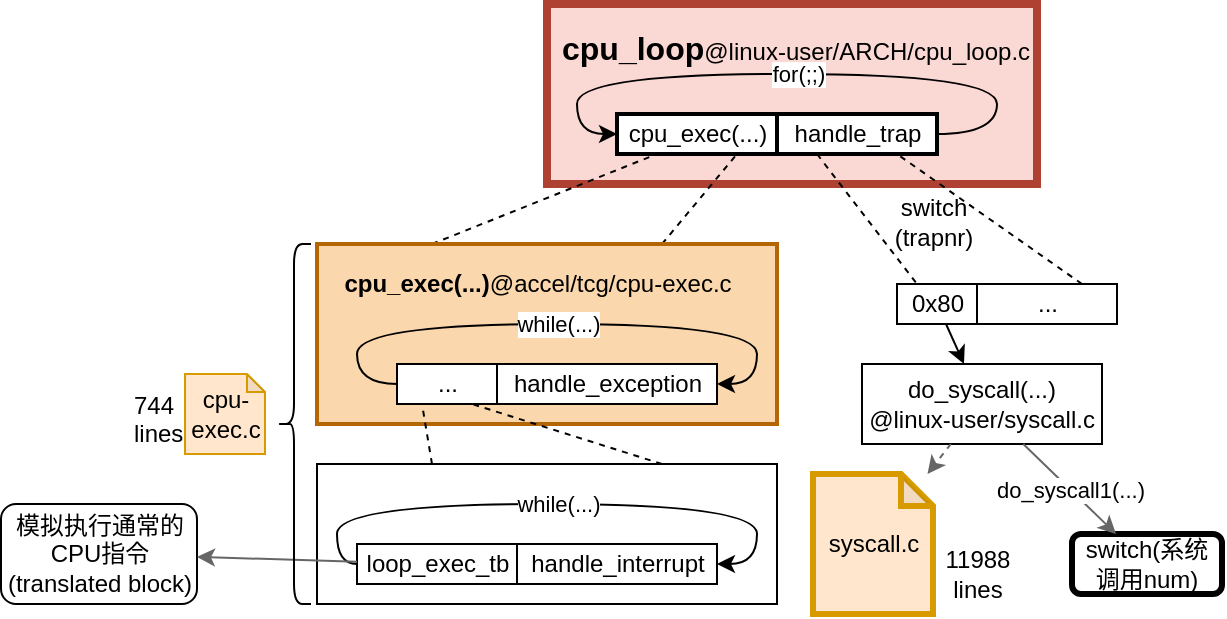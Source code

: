 <mxfile version="10.8.0" type="device"><diagram id="MJWq19byv-ACNB6K21Dl" name="Page-1"><mxGraphModel dx="951" dy="606" grid="1" gridSize="10" guides="1" tooltips="1" connect="1" arrows="1" fold="1" page="1" pageScale="1" pageWidth="850" pageHeight="1100" math="0" shadow="0"><root><mxCell id="0"/><mxCell id="1" parent="0"/><mxCell id="U6Hmm-R5rueDRUe2-xvF-19" value="" style="group" parent="1" vertex="1" connectable="0"><mxGeometry x="357.5" y="50" width="255" height="90" as="geometry"/></mxCell><mxCell id="U6Hmm-R5rueDRUe2-xvF-1" value="" style="rounded=0;whiteSpace=wrap;html=1;fillColor=#fad9d5;strokeColor=#ae4132;strokeWidth=4;" parent="U6Hmm-R5rueDRUe2-xvF-19" vertex="1"><mxGeometry width="245" height="90" as="geometry"/></mxCell><mxCell id="U6Hmm-R5rueDRUe2-xvF-6" value="cpu_exec(...)" style="rounded=0;whiteSpace=wrap;html=1;strokeWidth=2;" parent="U6Hmm-R5rueDRUe2-xvF-19" vertex="1"><mxGeometry x="35" y="55" width="80" height="20" as="geometry"/></mxCell><mxCell id="U6Hmm-R5rueDRUe2-xvF-8" value="&lt;font style=&quot;font-weight: bold ; font-size: 16px&quot;&gt;cpu_loop&lt;/font&gt;&lt;font style=&quot;font-size: 12px&quot;&gt;@linux-user/ARCH/cpu_loop.c&lt;/font&gt;" style="text;html=1;resizable=0;points=[];autosize=1;align=left;verticalAlign=top;spacingTop=-4;" parent="U6Hmm-R5rueDRUe2-xvF-19" vertex="1"><mxGeometry x="5" y="10" width="250" height="20" as="geometry"/></mxCell><mxCell id="U6Hmm-R5rueDRUe2-xvF-10" value="handle_trap" style="rounded=0;whiteSpace=wrap;html=1;strokeWidth=2;" parent="U6Hmm-R5rueDRUe2-xvF-19" vertex="1"><mxGeometry x="115" y="55" width="80" height="20" as="geometry"/></mxCell><mxCell id="U6Hmm-R5rueDRUe2-xvF-11" value="for(;;)" style="curved=1;endArrow=none;html=1;targetPerimeterSpacing=0;startArrow=classic;startFill=1;endFill=0;" parent="U6Hmm-R5rueDRUe2-xvF-19" source="U6Hmm-R5rueDRUe2-xvF-6" target="U6Hmm-R5rueDRUe2-xvF-10" edge="1"><mxGeometry width="50" height="50" relative="1" as="geometry"><mxPoint x="-75" y="75" as="sourcePoint"/><mxPoint x="-25" y="25" as="targetPoint"/><Array as="points"><mxPoint x="15" y="65"/><mxPoint x="15" y="35"/><mxPoint x="225" y="35"/><mxPoint x="225" y="65"/></Array></mxGeometry></mxCell><mxCell id="U6Hmm-R5rueDRUe2-xvF-7" value="模拟执行通常的CPU指令&lt;br&gt;(translated block)&lt;br&gt;" style="rounded=1;whiteSpace=wrap;html=1;strokeWidth=1;" parent="1" vertex="1"><mxGeometry x="84.5" y="300" width="98" height="50" as="geometry"/></mxCell><mxCell id="U6Hmm-R5rueDRUe2-xvF-13" value="" style="endArrow=none;dashed=1;html=1;exitX=0.25;exitY=0;exitDx=0;exitDy=0;entryX=0.25;entryY=1;entryDx=0;entryDy=0;" parent="1" source="U6Hmm-R5rueDRUe2-xvF-12" target="U6Hmm-R5rueDRUe2-xvF-6" edge="1"><mxGeometry width="50" height="50" relative="1" as="geometry"><mxPoint x="252.5" y="170" as="sourcePoint"/><mxPoint x="302.5" y="120" as="targetPoint"/></mxGeometry></mxCell><mxCell id="U6Hmm-R5rueDRUe2-xvF-14" value="" style="endArrow=none;dashed=1;html=1;entryX=0.75;entryY=1;entryDx=0;entryDy=0;exitX=0.75;exitY=0;exitDx=0;exitDy=0;" parent="1" source="U6Hmm-R5rueDRUe2-xvF-12" target="U6Hmm-R5rueDRUe2-xvF-6" edge="1"><mxGeometry width="50" height="50" relative="1" as="geometry"><mxPoint x="442.5" y="220" as="sourcePoint"/><mxPoint x="492.5" y="170" as="targetPoint"/></mxGeometry></mxCell><mxCell id="U6Hmm-R5rueDRUe2-xvF-26" value="" style="group" parent="1" vertex="1" connectable="0"><mxGeometry x="242.5" y="280" width="230" height="70" as="geometry"/></mxCell><mxCell id="U6Hmm-R5rueDRUe2-xvF-21" value="" style="rounded=0;whiteSpace=wrap;html=1;strokeWidth=1;fillColor=none;" parent="U6Hmm-R5rueDRUe2-xvF-26" vertex="1"><mxGeometry width="230" height="70" as="geometry"/></mxCell><mxCell id="U6Hmm-R5rueDRUe2-xvF-22" value="loop_exec_tb" style="rounded=0;whiteSpace=wrap;html=1;strokeWidth=1;" parent="U6Hmm-R5rueDRUe2-xvF-26" vertex="1"><mxGeometry x="20" y="40" width="80" height="20" as="geometry"/></mxCell><mxCell id="U6Hmm-R5rueDRUe2-xvF-23" value="handle_interrupt" style="rounded=0;whiteSpace=wrap;html=1;strokeWidth=1;" parent="U6Hmm-R5rueDRUe2-xvF-26" vertex="1"><mxGeometry x="100" y="40" width="100" height="20" as="geometry"/></mxCell><mxCell id="U6Hmm-R5rueDRUe2-xvF-25" value="while(...)" style="curved=1;endArrow=classic;html=1;" parent="U6Hmm-R5rueDRUe2-xvF-26" source="U6Hmm-R5rueDRUe2-xvF-22" target="U6Hmm-R5rueDRUe2-xvF-23" edge="1"><mxGeometry width="50" height="50" relative="1" as="geometry"><mxPoint x="-40" y="80" as="sourcePoint"/><mxPoint x="10" y="30" as="targetPoint"/><Array as="points"><mxPoint x="10" y="50"/><mxPoint x="10" y="20"/><mxPoint x="220" y="20"/><mxPoint x="220" y="50"/></Array></mxGeometry></mxCell><mxCell id="U6Hmm-R5rueDRUe2-xvF-30" value="" style="endArrow=classic;html=1;strokeColor=#666666;" parent="1" source="U6Hmm-R5rueDRUe2-xvF-22" target="U6Hmm-R5rueDRUe2-xvF-7" edge="1"><mxGeometry width="50" height="50" relative="1" as="geometry"><mxPoint x="335" y="410" as="sourcePoint"/><mxPoint x="385" y="360" as="targetPoint"/></mxGeometry></mxCell><mxCell id="U6Hmm-R5rueDRUe2-xvF-31" value="" style="group" parent="1" vertex="1" connectable="0"><mxGeometry x="242.5" y="170" width="230" height="90" as="geometry"/></mxCell><mxCell id="U6Hmm-R5rueDRUe2-xvF-29" value="" style="group;container=1;" parent="U6Hmm-R5rueDRUe2-xvF-31" vertex="1" connectable="0"><mxGeometry width="230" height="90" as="geometry"/></mxCell><mxCell id="U6Hmm-R5rueDRUe2-xvF-12" value="" style="rounded=0;whiteSpace=wrap;html=1;strokeWidth=2;fillColor=#fad7ac;strokeColor=#b46504;" parent="U6Hmm-R5rueDRUe2-xvF-29" vertex="1"><mxGeometry width="230" height="90" as="geometry"/></mxCell><mxCell id="U6Hmm-R5rueDRUe2-xvF-15" value="..." style="rounded=0;whiteSpace=wrap;html=1;strokeWidth=1;" parent="U6Hmm-R5rueDRUe2-xvF-29" vertex="1"><mxGeometry x="40" y="60" width="50" height="20" as="geometry"/></mxCell><mxCell id="U6Hmm-R5rueDRUe2-xvF-16" value="handle_exception" style="rounded=0;whiteSpace=wrap;html=1;strokeWidth=1;" parent="U6Hmm-R5rueDRUe2-xvF-29" vertex="1"><mxGeometry x="90" y="60" width="110" height="20" as="geometry"/></mxCell><mxCell id="U6Hmm-R5rueDRUe2-xvF-17" value="&lt;b&gt;cpu_exec(...)&lt;/b&gt;@accel/tcg/cpu-exec.c" style="text;html=1;strokeColor=none;fillColor=none;align=center;verticalAlign=middle;whiteSpace=wrap;rounded=0;" parent="U6Hmm-R5rueDRUe2-xvF-29" vertex="1"><mxGeometry x="10" y="10" width="200" height="20" as="geometry"/></mxCell><mxCell id="U6Hmm-R5rueDRUe2-xvF-18" value="while(...)" style="curved=1;endArrow=classic;html=1;" parent="U6Hmm-R5rueDRUe2-xvF-29" source="U6Hmm-R5rueDRUe2-xvF-15" target="U6Hmm-R5rueDRUe2-xvF-16" edge="1"><mxGeometry width="50" height="50" relative="1" as="geometry"><mxPoint x="-50" y="100" as="sourcePoint"/><mxPoint y="50" as="targetPoint"/><Array as="points"><mxPoint x="20" y="70"/><mxPoint x="20" y="40"/><mxPoint x="220" y="40"/><mxPoint x="220" y="70"/></Array></mxGeometry></mxCell><mxCell id="U6Hmm-R5rueDRUe2-xvF-28" value="" style="endArrow=none;dashed=1;html=1;entryX=0.75;entryY=1;entryDx=0;entryDy=0;exitX=0.75;exitY=0;exitDx=0;exitDy=0;" parent="1" source="U6Hmm-R5rueDRUe2-xvF-21" target="U6Hmm-R5rueDRUe2-xvF-15" edge="1"><mxGeometry width="50" height="50" relative="1" as="geometry"><mxPoint x="322.5" y="330" as="sourcePoint"/><mxPoint x="372.5" y="280" as="targetPoint"/></mxGeometry></mxCell><mxCell id="U6Hmm-R5rueDRUe2-xvF-27" value="" style="endArrow=none;dashed=1;html=1;exitX=0.25;exitY=0;exitDx=0;exitDy=0;entryX=0.25;entryY=1;entryDx=0;entryDy=0;" parent="1" source="U6Hmm-R5rueDRUe2-xvF-21" target="U6Hmm-R5rueDRUe2-xvF-15" edge="1"><mxGeometry width="50" height="50" relative="1" as="geometry"><mxPoint x="222.5" y="320" as="sourcePoint"/><mxPoint x="272.5" y="270" as="targetPoint"/></mxGeometry></mxCell><mxCell id="U6Hmm-R5rueDRUe2-xvF-32" value="" style="shape=curlyBracket;whiteSpace=wrap;html=1;rounded=1;strokeWidth=1;" parent="1" vertex="1"><mxGeometry x="222.5" y="170" width="17" height="180" as="geometry"/></mxCell><mxCell id="U6Hmm-R5rueDRUe2-xvF-35" value="744&lt;br&gt;lines" style="text;html=1;resizable=0;points=[];autosize=1;align=left;verticalAlign=top;spacingTop=-4;" parent="1" vertex="1"><mxGeometry x="149" y="241" width="40" height="30" as="geometry"/></mxCell><mxCell id="U6Hmm-R5rueDRUe2-xvF-36" value="0x80" style="rounded=0;whiteSpace=wrap;html=1;strokeWidth=1;" parent="1" vertex="1"><mxGeometry x="532.5" y="190" width="40" height="20" as="geometry"/></mxCell><mxCell id="U6Hmm-R5rueDRUe2-xvF-37" value="..." style="rounded=0;whiteSpace=wrap;html=1;strokeWidth=1;" parent="1" vertex="1"><mxGeometry x="572.5" y="190" width="70" height="20" as="geometry"/></mxCell><mxCell id="U6Hmm-R5rueDRUe2-xvF-38" value="" style="endArrow=none;dashed=1;html=1;strokeColor=#000000;exitX=0.25;exitY=1;exitDx=0;exitDy=0;entryX=0.25;entryY=0;entryDx=0;entryDy=0;" parent="1" source="U6Hmm-R5rueDRUe2-xvF-10" target="U6Hmm-R5rueDRUe2-xvF-36" edge="1"><mxGeometry width="50" height="50" relative="1" as="geometry"><mxPoint x="532.5" y="310" as="sourcePoint"/><mxPoint x="582.5" y="260" as="targetPoint"/></mxGeometry></mxCell><mxCell id="U6Hmm-R5rueDRUe2-xvF-39" value="" style="endArrow=none;dashed=1;html=1;strokeColor=#000000;entryX=0.75;entryY=1;entryDx=0;entryDy=0;exitX=0.75;exitY=0;exitDx=0;exitDy=0;" parent="1" source="U6Hmm-R5rueDRUe2-xvF-37" target="U6Hmm-R5rueDRUe2-xvF-10" edge="1"><mxGeometry width="50" height="50" relative="1" as="geometry"><mxPoint x="602.5" y="310" as="sourcePoint"/><mxPoint x="652.5" y="260" as="targetPoint"/></mxGeometry></mxCell><mxCell id="U6Hmm-R5rueDRUe2-xvF-40" value="switch&lt;br&gt;(trapnr)" style="text;html=1;strokeColor=none;fillColor=none;align=center;verticalAlign=middle;whiteSpace=wrap;rounded=0;" parent="1" vertex="1"><mxGeometry x="530.5" y="148.5" width="40" height="20" as="geometry"/></mxCell><mxCell id="U6Hmm-R5rueDRUe2-xvF-41" value="do_syscall(...)&lt;br&gt;@linux-user/syscall.c&lt;br&gt;" style="rounded=0;whiteSpace=wrap;html=1;strokeWidth=1;" parent="1" vertex="1"><mxGeometry x="515" y="230" width="120" height="40" as="geometry"/></mxCell><mxCell id="U6Hmm-R5rueDRUe2-xvF-42" value="" style="endArrow=classic;html=1;strokeColor=#000000;" parent="1" source="U6Hmm-R5rueDRUe2-xvF-36" target="U6Hmm-R5rueDRUe2-xvF-41" edge="1"><mxGeometry width="50" height="50" relative="1" as="geometry"><mxPoint x="592.5" y="270" as="sourcePoint"/><mxPoint x="642.5" y="220" as="targetPoint"/></mxGeometry></mxCell><mxCell id="U6Hmm-R5rueDRUe2-xvF-43" value="cpu-exec.c" style="shape=note;whiteSpace=wrap;html=1;backgroundOutline=1;darkOpacity=0.05;strokeWidth=1;fillColor=#ffe6cc;strokeColor=#d79b00;size=9;" parent="1" vertex="1"><mxGeometry x="176.5" y="235" width="40" height="40" as="geometry"/></mxCell><mxCell id="U6Hmm-R5rueDRUe2-xvF-45" value="" style="endArrow=classic;html=1;strokeColor=#666666;dashed=1;" parent="1" source="U6Hmm-R5rueDRUe2-xvF-41" target="U6Hmm-R5rueDRUe2-xvF-44" edge="1"><mxGeometry width="50" height="50" relative="1" as="geometry"><mxPoint x="505" y="356" as="sourcePoint"/><mxPoint x="555" y="306" as="targetPoint"/></mxGeometry></mxCell><mxCell id="U6Hmm-R5rueDRUe2-xvF-47" value="switch(系统调用num)" style="rounded=1;whiteSpace=wrap;html=1;strokeWidth=3;" parent="1" vertex="1"><mxGeometry x="620" y="315" width="75" height="30" as="geometry"/></mxCell><mxCell id="U6Hmm-R5rueDRUe2-xvF-48" value="do_syscall1(...)" style="endArrow=classic;html=1;strokeColor=#666666;" parent="1" source="U6Hmm-R5rueDRUe2-xvF-41" target="U6Hmm-R5rueDRUe2-xvF-47" edge="1"><mxGeometry width="50" height="50" relative="1" as="geometry"><mxPoint x="695" y="366" as="sourcePoint"/><mxPoint x="745" y="316" as="targetPoint"/></mxGeometry></mxCell><mxCell id="U6Hmm-R5rueDRUe2-xvF-44" value="syscall.c" style="shape=note;whiteSpace=wrap;html=1;backgroundOutline=1;darkOpacity=0.05;strokeWidth=3;fillColor=#ffe6cc;strokeColor=#d79b00;size=16;" parent="1" vertex="1"><mxGeometry x="490.5" y="285" width="60" height="70" as="geometry"/></mxCell><mxCell id="U6Hmm-R5rueDRUe2-xvF-46" value="11988&lt;br&gt;lines&lt;br&gt;" style="text;html=1;strokeColor=none;fillColor=none;align=center;verticalAlign=middle;whiteSpace=wrap;rounded=0;" parent="1" vertex="1"><mxGeometry x="552.5" y="325" width="40" height="20" as="geometry"/></mxCell></root></mxGraphModel></diagram></mxfile>